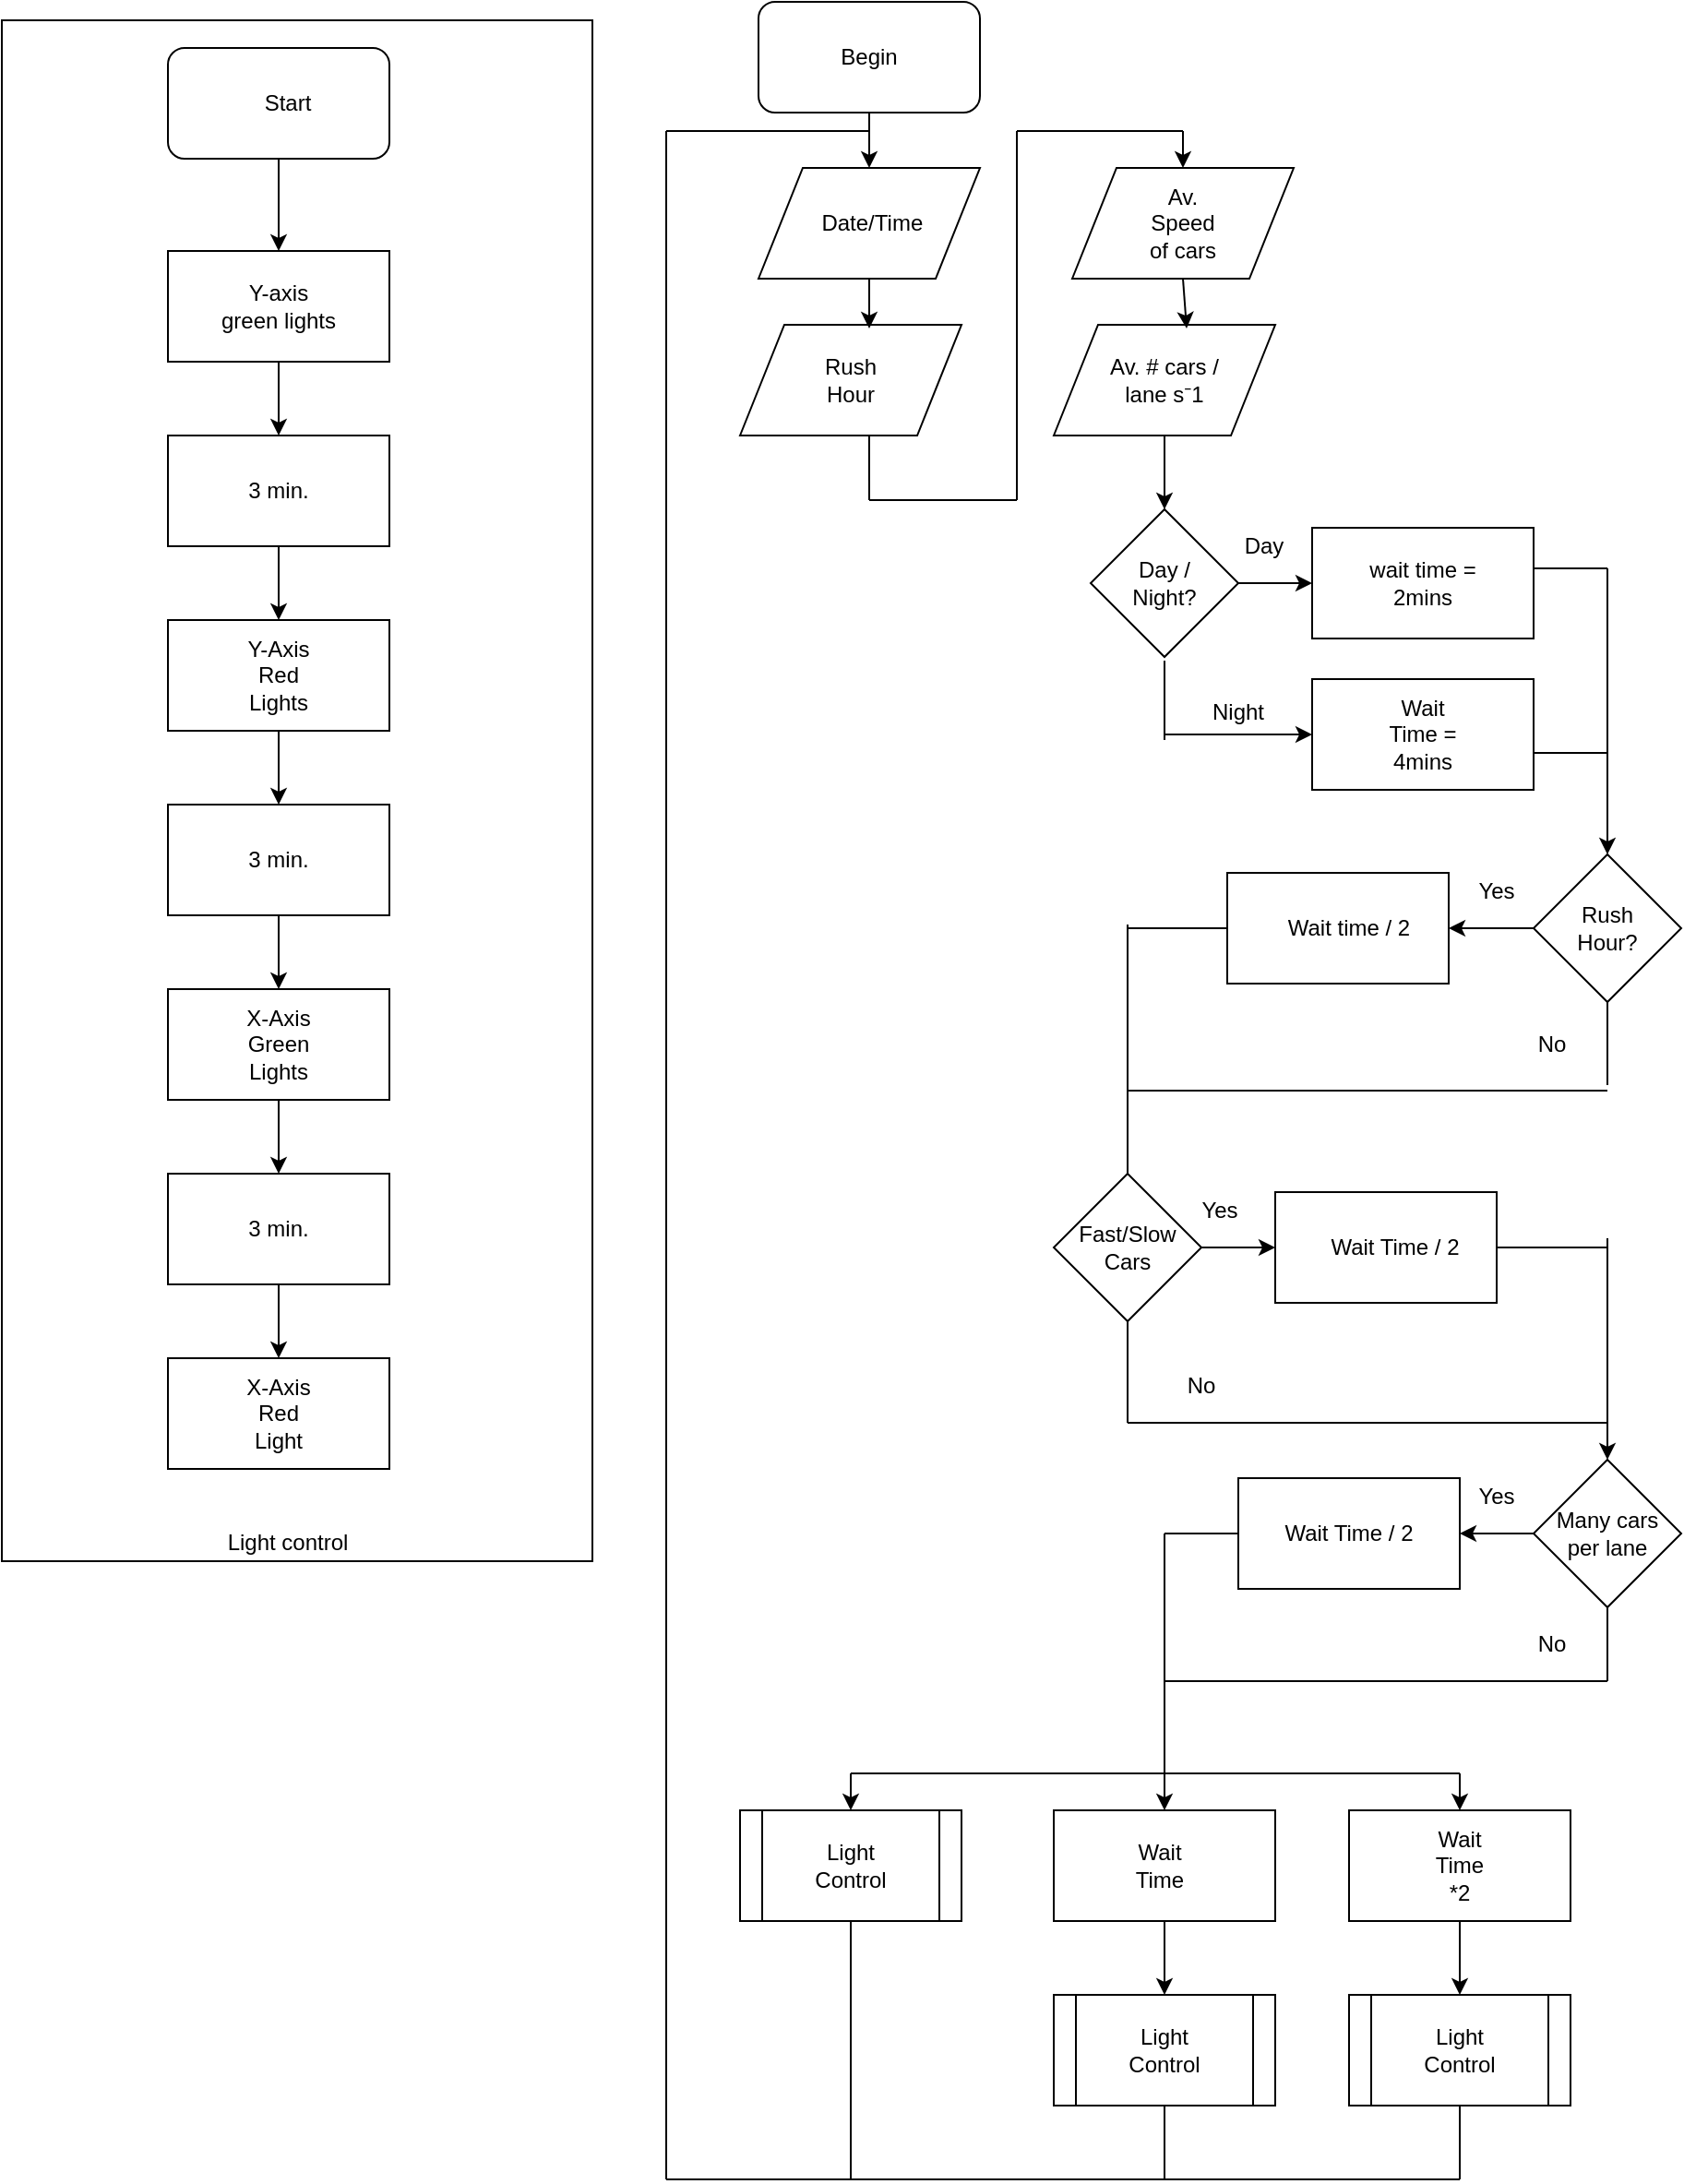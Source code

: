 <mxfile version="13.1.3" type="device"><diagram id="4FZFJfsqTn4T--aTvU7U" name="Page-1"><mxGraphModel dx="2012" dy="622" grid="1" gridSize="10" guides="1" tooltips="1" connect="1" arrows="1" fold="1" page="1" pageScale="1" pageWidth="827" pageHeight="1169" math="0" shadow="0"><root><mxCell id="0"/><mxCell id="1" parent="0"/><mxCell id="KRGyLvZvMjwdEAz01TJM-40" value="" style="rounded=0;whiteSpace=wrap;html=1;" vertex="1" parent="1"><mxGeometry x="-110" y="20" width="320" height="835" as="geometry"/></mxCell><mxCell id="KRGyLvZvMjwdEAz01TJM-1" value="" style="rounded=1;whiteSpace=wrap;html=1;" vertex="1" parent="1"><mxGeometry x="300" y="10" width="120" height="60" as="geometry"/></mxCell><mxCell id="KRGyLvZvMjwdEAz01TJM-2" value="Begin" style="text;html=1;strokeColor=none;fillColor=none;align=center;verticalAlign=middle;whiteSpace=wrap;rounded=0;" vertex="1" parent="1"><mxGeometry x="340" y="30" width="40" height="20" as="geometry"/></mxCell><mxCell id="KRGyLvZvMjwdEAz01TJM-3" value="" style="shape=parallelogram;perimeter=parallelogramPerimeter;whiteSpace=wrap;html=1;" vertex="1" parent="1"><mxGeometry x="300" y="100" width="120" height="60" as="geometry"/></mxCell><mxCell id="KRGyLvZvMjwdEAz01TJM-6" value="" style="rounded=0;whiteSpace=wrap;html=1;" vertex="1" parent="1"><mxGeometry x="460" y="990" width="120" height="60" as="geometry"/></mxCell><mxCell id="KRGyLvZvMjwdEAz01TJM-7" value="Wait Time" style="text;html=1;strokeColor=none;fillColor=none;align=center;verticalAlign=middle;whiteSpace=wrap;rounded=0;" vertex="1" parent="1"><mxGeometry x="500" y="1010" width="35" height="20" as="geometry"/></mxCell><mxCell id="KRGyLvZvMjwdEAz01TJM-8" value="" style="rounded=0;whiteSpace=wrap;html=1;" vertex="1" parent="1"><mxGeometry x="620" y="990" width="120" height="60" as="geometry"/></mxCell><mxCell id="KRGyLvZvMjwdEAz01TJM-9" value="Wait Time *2" style="text;html=1;strokeColor=none;fillColor=none;align=center;verticalAlign=middle;whiteSpace=wrap;rounded=0;" vertex="1" parent="1"><mxGeometry x="660" y="1010" width="40" height="20" as="geometry"/></mxCell><mxCell id="KRGyLvZvMjwdEAz01TJM-10" value="" style="endArrow=none;html=1;" edge="1" parent="1"><mxGeometry width="50" height="50" relative="1" as="geometry"><mxPoint x="350" y="970" as="sourcePoint"/><mxPoint x="680" y="970" as="targetPoint"/></mxGeometry></mxCell><mxCell id="KRGyLvZvMjwdEAz01TJM-11" value="" style="endArrow=classic;html=1;entryX=0.5;entryY=0;entryDx=0;entryDy=0;" edge="1" parent="1"><mxGeometry width="50" height="50" relative="1" as="geometry"><mxPoint x="350" y="970" as="sourcePoint"/><mxPoint x="350" y="990" as="targetPoint"/></mxGeometry></mxCell><mxCell id="KRGyLvZvMjwdEAz01TJM-12" value="" style="endArrow=classic;html=1;entryX=0.5;entryY=0;entryDx=0;entryDy=0;" edge="1" parent="1" target="KRGyLvZvMjwdEAz01TJM-6"><mxGeometry width="50" height="50" relative="1" as="geometry"><mxPoint x="520" y="970" as="sourcePoint"/><mxPoint x="570" y="920" as="targetPoint"/></mxGeometry></mxCell><mxCell id="KRGyLvZvMjwdEAz01TJM-13" value="" style="endArrow=classic;html=1;entryX=0.5;entryY=0;entryDx=0;entryDy=0;" edge="1" parent="1" target="KRGyLvZvMjwdEAz01TJM-8"><mxGeometry width="50" height="50" relative="1" as="geometry"><mxPoint x="680" y="970" as="sourcePoint"/><mxPoint x="730" y="920" as="targetPoint"/></mxGeometry></mxCell><mxCell id="KRGyLvZvMjwdEAz01TJM-14" value="" style="rounded=1;whiteSpace=wrap;html=1;" vertex="1" parent="1"><mxGeometry x="-20" y="35" width="120" height="60" as="geometry"/></mxCell><mxCell id="KRGyLvZvMjwdEAz01TJM-15" value="Start" style="text;html=1;strokeColor=none;fillColor=none;align=center;verticalAlign=middle;whiteSpace=wrap;rounded=0;" vertex="1" parent="1"><mxGeometry x="10" y="50" width="70" height="30" as="geometry"/></mxCell><mxCell id="KRGyLvZvMjwdEAz01TJM-16" value="" style="endArrow=classic;html=1;" edge="1" parent="1"><mxGeometry width="50" height="50" relative="1" as="geometry"><mxPoint x="40" y="95" as="sourcePoint"/><mxPoint x="40" y="145" as="targetPoint"/></mxGeometry></mxCell><mxCell id="KRGyLvZvMjwdEAz01TJM-17" value="" style="rounded=0;whiteSpace=wrap;html=1;" vertex="1" parent="1"><mxGeometry x="-20" y="145" width="120" height="60" as="geometry"/></mxCell><mxCell id="KRGyLvZvMjwdEAz01TJM-18" value="Y-axis&lt;br&gt;green lights" style="text;html=1;strokeColor=none;fillColor=none;align=center;verticalAlign=middle;whiteSpace=wrap;rounded=0;" vertex="1" parent="1"><mxGeometry y="150" width="80" height="50" as="geometry"/></mxCell><mxCell id="KRGyLvZvMjwdEAz01TJM-19" value="" style="endArrow=classic;html=1;" edge="1" parent="1"><mxGeometry width="50" height="50" relative="1" as="geometry"><mxPoint x="40" y="205" as="sourcePoint"/><mxPoint x="40" y="245" as="targetPoint"/></mxGeometry></mxCell><mxCell id="KRGyLvZvMjwdEAz01TJM-20" value="" style="rounded=0;whiteSpace=wrap;html=1;" vertex="1" parent="1"><mxGeometry x="-20" y="245" width="120" height="60" as="geometry"/></mxCell><mxCell id="KRGyLvZvMjwdEAz01TJM-21" value="3 min." style="text;html=1;strokeColor=none;fillColor=none;align=center;verticalAlign=middle;whiteSpace=wrap;rounded=0;" vertex="1" parent="1"><mxGeometry x="20" y="265" width="40" height="20" as="geometry"/></mxCell><mxCell id="KRGyLvZvMjwdEAz01TJM-22" value="" style="endArrow=classic;html=1;" edge="1" parent="1"><mxGeometry width="50" height="50" relative="1" as="geometry"><mxPoint x="40" y="305" as="sourcePoint"/><mxPoint x="40" y="345" as="targetPoint"/></mxGeometry></mxCell><mxCell id="KRGyLvZvMjwdEAz01TJM-23" value="" style="rounded=0;whiteSpace=wrap;html=1;" vertex="1" parent="1"><mxGeometry x="-20" y="345" width="120" height="60" as="geometry"/></mxCell><mxCell id="KRGyLvZvMjwdEAz01TJM-24" value="Y-Axis&lt;br&gt;Red Lights" style="text;html=1;strokeColor=none;fillColor=none;align=center;verticalAlign=middle;whiteSpace=wrap;rounded=0;" vertex="1" parent="1"><mxGeometry x="20" y="365" width="40" height="20" as="geometry"/></mxCell><mxCell id="KRGyLvZvMjwdEAz01TJM-25" value="" style="endArrow=classic;html=1;" edge="1" parent="1"><mxGeometry width="50" height="50" relative="1" as="geometry"><mxPoint x="40" y="405.0" as="sourcePoint"/><mxPoint x="40" y="445.0" as="targetPoint"/></mxGeometry></mxCell><mxCell id="KRGyLvZvMjwdEAz01TJM-26" value="" style="rounded=0;whiteSpace=wrap;html=1;" vertex="1" parent="1"><mxGeometry x="-20" y="445" width="120" height="60" as="geometry"/></mxCell><mxCell id="KRGyLvZvMjwdEAz01TJM-27" value="3 min." style="text;html=1;strokeColor=none;fillColor=none;align=center;verticalAlign=middle;whiteSpace=wrap;rounded=0;" vertex="1" parent="1"><mxGeometry x="20" y="465" width="40" height="20" as="geometry"/></mxCell><mxCell id="KRGyLvZvMjwdEAz01TJM-28" value="" style="endArrow=classic;html=1;" edge="1" parent="1"><mxGeometry width="50" height="50" relative="1" as="geometry"><mxPoint x="40" y="505.0" as="sourcePoint"/><mxPoint x="40" y="545.0" as="targetPoint"/></mxGeometry></mxCell><mxCell id="KRGyLvZvMjwdEAz01TJM-29" value="" style="rounded=0;whiteSpace=wrap;html=1;" vertex="1" parent="1"><mxGeometry x="-20" y="545" width="120" height="60" as="geometry"/></mxCell><mxCell id="KRGyLvZvMjwdEAz01TJM-30" value="X-Axis&lt;br&gt;Green Lights" style="text;html=1;strokeColor=none;fillColor=none;align=center;verticalAlign=middle;whiteSpace=wrap;rounded=0;" vertex="1" parent="1"><mxGeometry x="20" y="565" width="40" height="20" as="geometry"/></mxCell><mxCell id="KRGyLvZvMjwdEAz01TJM-31" value="" style="endArrow=classic;html=1;" edge="1" parent="1"><mxGeometry width="50" height="50" relative="1" as="geometry"><mxPoint x="40" y="605.0" as="sourcePoint"/><mxPoint x="40" y="645.0" as="targetPoint"/></mxGeometry></mxCell><mxCell id="KRGyLvZvMjwdEAz01TJM-32" value="" style="rounded=0;whiteSpace=wrap;html=1;" vertex="1" parent="1"><mxGeometry x="-20" y="645" width="120" height="60" as="geometry"/></mxCell><mxCell id="KRGyLvZvMjwdEAz01TJM-33" value="3 min." style="text;html=1;strokeColor=none;fillColor=none;align=center;verticalAlign=middle;whiteSpace=wrap;rounded=0;" vertex="1" parent="1"><mxGeometry x="20" y="665" width="40" height="20" as="geometry"/></mxCell><mxCell id="KRGyLvZvMjwdEAz01TJM-34" value="" style="endArrow=classic;html=1;" edge="1" parent="1"><mxGeometry width="50" height="50" relative="1" as="geometry"><mxPoint x="40" y="705.0" as="sourcePoint"/><mxPoint x="40" y="745.0" as="targetPoint"/></mxGeometry></mxCell><mxCell id="KRGyLvZvMjwdEAz01TJM-35" value="" style="rounded=0;whiteSpace=wrap;html=1;" vertex="1" parent="1"><mxGeometry x="-20" y="745" width="120" height="60" as="geometry"/></mxCell><mxCell id="KRGyLvZvMjwdEAz01TJM-36" value="X-Axis&lt;br&gt;Red Light" style="text;html=1;strokeColor=none;fillColor=none;align=center;verticalAlign=middle;whiteSpace=wrap;rounded=0;" vertex="1" parent="1"><mxGeometry x="20" y="765" width="40" height="20" as="geometry"/></mxCell><mxCell id="KRGyLvZvMjwdEAz01TJM-41" value="Light control" style="text;html=1;strokeColor=none;fillColor=none;align=center;verticalAlign=middle;whiteSpace=wrap;rounded=0;" vertex="1" parent="1"><mxGeometry x="-40" y="835" width="170" height="20" as="geometry"/></mxCell><mxCell id="KRGyLvZvMjwdEAz01TJM-43" value="" style="shape=process;whiteSpace=wrap;html=1;backgroundOutline=1;" vertex="1" parent="1"><mxGeometry x="290" y="990" width="120" height="60" as="geometry"/></mxCell><mxCell id="KRGyLvZvMjwdEAz01TJM-44" value="Light Control" style="text;html=1;strokeColor=none;fillColor=none;align=center;verticalAlign=middle;whiteSpace=wrap;rounded=0;" vertex="1" parent="1"><mxGeometry x="330" y="1010" width="40" height="20" as="geometry"/></mxCell><mxCell id="KRGyLvZvMjwdEAz01TJM-46" value="" style="shape=process;whiteSpace=wrap;html=1;backgroundOutline=1;" vertex="1" parent="1"><mxGeometry x="460" y="1090" width="120" height="60" as="geometry"/></mxCell><mxCell id="KRGyLvZvMjwdEAz01TJM-47" value="Light Control" style="text;html=1;strokeColor=none;fillColor=none;align=center;verticalAlign=middle;whiteSpace=wrap;rounded=0;" vertex="1" parent="1"><mxGeometry x="500" y="1110" width="40" height="20" as="geometry"/></mxCell><mxCell id="KRGyLvZvMjwdEAz01TJM-48" value="" style="shape=process;whiteSpace=wrap;html=1;backgroundOutline=1;" vertex="1" parent="1"><mxGeometry x="620" y="1090" width="120" height="60" as="geometry"/></mxCell><mxCell id="KRGyLvZvMjwdEAz01TJM-49" value="Light Control" style="text;html=1;strokeColor=none;fillColor=none;align=center;verticalAlign=middle;whiteSpace=wrap;rounded=0;" vertex="1" parent="1"><mxGeometry x="660" y="1110" width="40" height="20" as="geometry"/></mxCell><mxCell id="KRGyLvZvMjwdEAz01TJM-50" value="" style="endArrow=classic;html=1;entryX=0.5;entryY=0;entryDx=0;entryDy=0;" edge="1" parent="1" target="KRGyLvZvMjwdEAz01TJM-46"><mxGeometry width="50" height="50" relative="1" as="geometry"><mxPoint x="520" y="1050" as="sourcePoint"/><mxPoint x="570" y="1000" as="targetPoint"/></mxGeometry></mxCell><mxCell id="KRGyLvZvMjwdEAz01TJM-51" value="" style="endArrow=classic;html=1;entryX=0.5;entryY=0;entryDx=0;entryDy=0;" edge="1" parent="1" target="KRGyLvZvMjwdEAz01TJM-48"><mxGeometry width="50" height="50" relative="1" as="geometry"><mxPoint x="680" y="1050" as="sourcePoint"/><mxPoint x="730" y="1000" as="targetPoint"/></mxGeometry></mxCell><mxCell id="KRGyLvZvMjwdEAz01TJM-52" value="&amp;nbsp;Date/Time" style="text;html=1;strokeColor=none;fillColor=none;align=center;verticalAlign=middle;whiteSpace=wrap;rounded=0;" vertex="1" parent="1"><mxGeometry x="340" y="120" width="40" height="20" as="geometry"/></mxCell><mxCell id="KRGyLvZvMjwdEAz01TJM-53" value="" style="shape=parallelogram;perimeter=parallelogramPerimeter;whiteSpace=wrap;html=1;" vertex="1" parent="1"><mxGeometry x="290" y="185" width="120" height="60" as="geometry"/></mxCell><mxCell id="KRGyLvZvMjwdEAz01TJM-54" value="Rush Hour" style="text;html=1;strokeColor=none;fillColor=none;align=center;verticalAlign=middle;whiteSpace=wrap;rounded=0;" vertex="1" parent="1"><mxGeometry x="330" y="205" width="40" height="20" as="geometry"/></mxCell><mxCell id="KRGyLvZvMjwdEAz01TJM-56" value="" style="shape=parallelogram;perimeter=parallelogramPerimeter;whiteSpace=wrap;html=1;" vertex="1" parent="1"><mxGeometry x="470" y="100" width="120" height="60" as="geometry"/></mxCell><mxCell id="KRGyLvZvMjwdEAz01TJM-57" value="Av. Speed of cars" style="text;html=1;strokeColor=none;fillColor=none;align=center;verticalAlign=middle;whiteSpace=wrap;rounded=0;" vertex="1" parent="1"><mxGeometry x="510" y="120" width="40" height="20" as="geometry"/></mxCell><mxCell id="KRGyLvZvMjwdEAz01TJM-58" value="" style="shape=parallelogram;perimeter=parallelogramPerimeter;whiteSpace=wrap;html=1;" vertex="1" parent="1"><mxGeometry x="460" y="185" width="120" height="60" as="geometry"/></mxCell><mxCell id="KRGyLvZvMjwdEAz01TJM-59" value="Av. # cars / lane s⁻1" style="text;html=1;strokeColor=none;fillColor=none;align=center;verticalAlign=middle;whiteSpace=wrap;rounded=0;" vertex="1" parent="1"><mxGeometry x="480" y="205" width="80" height="20" as="geometry"/></mxCell><mxCell id="KRGyLvZvMjwdEAz01TJM-60" value="" style="endArrow=classic;html=1;entryX=0.5;entryY=0;entryDx=0;entryDy=0;" edge="1" parent="1" target="KRGyLvZvMjwdEAz01TJM-3"><mxGeometry width="50" height="50" relative="1" as="geometry"><mxPoint x="360" y="70" as="sourcePoint"/><mxPoint x="410" y="20" as="targetPoint"/></mxGeometry></mxCell><mxCell id="KRGyLvZvMjwdEAz01TJM-61" value="" style="endArrow=classic;html=1;" edge="1" parent="1"><mxGeometry width="50" height="50" relative="1" as="geometry"><mxPoint x="360" y="160" as="sourcePoint"/><mxPoint x="360" y="187" as="targetPoint"/></mxGeometry></mxCell><mxCell id="KRGyLvZvMjwdEAz01TJM-62" value="" style="endArrow=none;html=1;entryX=0.583;entryY=1.009;entryDx=0;entryDy=0;entryPerimeter=0;" edge="1" parent="1" target="KRGyLvZvMjwdEAz01TJM-53"><mxGeometry width="50" height="50" relative="1" as="geometry"><mxPoint x="360" y="280" as="sourcePoint"/><mxPoint x="360" y="260" as="targetPoint"/></mxGeometry></mxCell><mxCell id="KRGyLvZvMjwdEAz01TJM-63" value="" style="endArrow=none;html=1;" edge="1" parent="1"><mxGeometry width="50" height="50" relative="1" as="geometry"><mxPoint x="360" y="280" as="sourcePoint"/><mxPoint x="440" y="280" as="targetPoint"/></mxGeometry></mxCell><mxCell id="KRGyLvZvMjwdEAz01TJM-64" value="" style="endArrow=none;html=1;" edge="1" parent="1"><mxGeometry width="50" height="50" relative="1" as="geometry"><mxPoint x="440" y="280" as="sourcePoint"/><mxPoint x="440" y="80" as="targetPoint"/></mxGeometry></mxCell><mxCell id="KRGyLvZvMjwdEAz01TJM-65" value="" style="endArrow=none;html=1;" edge="1" parent="1"><mxGeometry width="50" height="50" relative="1" as="geometry"><mxPoint x="440" y="80" as="sourcePoint"/><mxPoint x="530" y="80" as="targetPoint"/></mxGeometry></mxCell><mxCell id="KRGyLvZvMjwdEAz01TJM-66" value="" style="endArrow=classic;html=1;" edge="1" parent="1"><mxGeometry width="50" height="50" relative="1" as="geometry"><mxPoint x="530" y="80" as="sourcePoint"/><mxPoint x="530" y="100" as="targetPoint"/></mxGeometry></mxCell><mxCell id="KRGyLvZvMjwdEAz01TJM-67" value="" style="endArrow=classic;html=1;" edge="1" parent="1"><mxGeometry width="50" height="50" relative="1" as="geometry"><mxPoint x="530" y="160" as="sourcePoint"/><mxPoint x="532" y="187" as="targetPoint"/></mxGeometry></mxCell><mxCell id="KRGyLvZvMjwdEAz01TJM-71" value="" style="endArrow=classic;html=1;entryX=0.5;entryY=0;entryDx=0;entryDy=0;exitX=0.5;exitY=1;exitDx=0;exitDy=0;" edge="1" parent="1" source="KRGyLvZvMjwdEAz01TJM-58" target="KRGyLvZvMjwdEAz01TJM-72"><mxGeometry width="50" height="50" relative="1" as="geometry"><mxPoint x="490" y="340" as="sourcePoint"/><mxPoint x="520" y="310" as="targetPoint"/></mxGeometry></mxCell><mxCell id="KRGyLvZvMjwdEAz01TJM-72" value="" style="rhombus;whiteSpace=wrap;html=1;" vertex="1" parent="1"><mxGeometry x="480" y="285" width="80" height="80" as="geometry"/></mxCell><mxCell id="KRGyLvZvMjwdEAz01TJM-73" value="Day / Night?" style="text;html=1;strokeColor=none;fillColor=none;align=center;verticalAlign=middle;whiteSpace=wrap;rounded=0;" vertex="1" parent="1"><mxGeometry x="500" y="314.5" width="40" height="20" as="geometry"/></mxCell><mxCell id="KRGyLvZvMjwdEAz01TJM-74" value="" style="rounded=0;whiteSpace=wrap;html=1;" vertex="1" parent="1"><mxGeometry x="600" y="295" width="120" height="60" as="geometry"/></mxCell><mxCell id="KRGyLvZvMjwdEAz01TJM-76" value="wait time = 2mins" style="text;html=1;strokeColor=none;fillColor=none;align=center;verticalAlign=middle;whiteSpace=wrap;rounded=0;" vertex="1" parent="1"><mxGeometry x="615" y="315" width="90" height="20" as="geometry"/></mxCell><mxCell id="KRGyLvZvMjwdEAz01TJM-77" value="" style="endArrow=classic;html=1;entryX=0;entryY=0.5;entryDx=0;entryDy=0;exitX=1;exitY=0.5;exitDx=0;exitDy=0;" edge="1" parent="1" source="KRGyLvZvMjwdEAz01TJM-72" target="KRGyLvZvMjwdEAz01TJM-74"><mxGeometry width="50" height="50" relative="1" as="geometry"><mxPoint x="560" y="327" as="sourcePoint"/><mxPoint x="610" y="277" as="targetPoint"/></mxGeometry></mxCell><mxCell id="KRGyLvZvMjwdEAz01TJM-78" value="" style="rounded=0;whiteSpace=wrap;html=1;" vertex="1" parent="1"><mxGeometry x="600" y="377" width="120" height="60" as="geometry"/></mxCell><mxCell id="KRGyLvZvMjwdEAz01TJM-79" value="" style="endArrow=none;html=1;" edge="1" parent="1"><mxGeometry width="50" height="50" relative="1" as="geometry"><mxPoint x="520" y="410" as="sourcePoint"/><mxPoint x="520" y="367" as="targetPoint"/></mxGeometry></mxCell><mxCell id="KRGyLvZvMjwdEAz01TJM-80" value="" style="endArrow=classic;html=1;entryX=0;entryY=0.5;entryDx=0;entryDy=0;" edge="1" parent="1" target="KRGyLvZvMjwdEAz01TJM-78"><mxGeometry width="50" height="50" relative="1" as="geometry"><mxPoint x="520" y="407" as="sourcePoint"/><mxPoint x="560" y="430" as="targetPoint"/></mxGeometry></mxCell><mxCell id="KRGyLvZvMjwdEAz01TJM-81" value="Day" style="text;html=1;strokeColor=none;fillColor=none;align=center;verticalAlign=middle;whiteSpace=wrap;rounded=0;" vertex="1" parent="1"><mxGeometry x="554" y="295" width="40" height="20" as="geometry"/></mxCell><mxCell id="KRGyLvZvMjwdEAz01TJM-82" value="Night" style="text;html=1;strokeColor=none;fillColor=none;align=center;verticalAlign=middle;whiteSpace=wrap;rounded=0;" vertex="1" parent="1"><mxGeometry x="540" y="385" width="40" height="20" as="geometry"/></mxCell><mxCell id="KRGyLvZvMjwdEAz01TJM-83" value="Wait Time = 4mins" style="text;html=1;strokeColor=none;fillColor=none;align=center;verticalAlign=middle;whiteSpace=wrap;rounded=0;" vertex="1" parent="1"><mxGeometry x="640" y="397" width="40" height="20" as="geometry"/></mxCell><mxCell id="KRGyLvZvMjwdEAz01TJM-84" value="" style="endArrow=none;html=1;" edge="1" parent="1"><mxGeometry width="50" height="50" relative="1" as="geometry"><mxPoint x="760" y="417" as="sourcePoint"/><mxPoint x="760" y="317" as="targetPoint"/></mxGeometry></mxCell><mxCell id="KRGyLvZvMjwdEAz01TJM-85" value="" style="endArrow=none;html=1;" edge="1" parent="1"><mxGeometry width="50" height="50" relative="1" as="geometry"><mxPoint x="720" y="317" as="sourcePoint"/><mxPoint x="760" y="317" as="targetPoint"/></mxGeometry></mxCell><mxCell id="KRGyLvZvMjwdEAz01TJM-86" value="" style="endArrow=none;html=1;" edge="1" parent="1"><mxGeometry width="50" height="50" relative="1" as="geometry"><mxPoint x="760" y="417" as="sourcePoint"/><mxPoint x="720" y="417" as="targetPoint"/></mxGeometry></mxCell><mxCell id="KRGyLvZvMjwdEAz01TJM-87" value="" style="rhombus;whiteSpace=wrap;html=1;" vertex="1" parent="1"><mxGeometry x="720" y="472" width="80" height="80" as="geometry"/></mxCell><mxCell id="KRGyLvZvMjwdEAz01TJM-88" value="Rush Hour?" style="text;html=1;strokeColor=none;fillColor=none;align=center;verticalAlign=middle;whiteSpace=wrap;rounded=0;" vertex="1" parent="1"><mxGeometry x="740" y="502" width="40" height="20" as="geometry"/></mxCell><mxCell id="KRGyLvZvMjwdEAz01TJM-89" value="" style="endArrow=classic;html=1;entryX=0.5;entryY=0;entryDx=0;entryDy=0;" edge="1" parent="1" target="KRGyLvZvMjwdEAz01TJM-87"><mxGeometry width="50" height="50" relative="1" as="geometry"><mxPoint x="760" y="417" as="sourcePoint"/><mxPoint x="810" y="367" as="targetPoint"/></mxGeometry></mxCell><mxCell id="KRGyLvZvMjwdEAz01TJM-91" value="" style="rounded=0;whiteSpace=wrap;html=1;" vertex="1" parent="1"><mxGeometry x="554" y="482" width="120" height="60" as="geometry"/></mxCell><mxCell id="KRGyLvZvMjwdEAz01TJM-93" value="" style="endArrow=none;html=1;entryX=0.5;entryY=1;entryDx=0;entryDy=0;" edge="1" parent="1" target="KRGyLvZvMjwdEAz01TJM-87"><mxGeometry width="50" height="50" relative="1" as="geometry"><mxPoint x="760" y="597" as="sourcePoint"/><mxPoint x="760" y="557" as="targetPoint"/></mxGeometry></mxCell><mxCell id="KRGyLvZvMjwdEAz01TJM-95" value="" style="endArrow=classic;html=1;entryX=1;entryY=0.5;entryDx=0;entryDy=0;exitX=0;exitY=0.5;exitDx=0;exitDy=0;" edge="1" parent="1" source="KRGyLvZvMjwdEAz01TJM-87" target="KRGyLvZvMjwdEAz01TJM-91"><mxGeometry width="50" height="50" relative="1" as="geometry"><mxPoint x="720" y="507" as="sourcePoint"/><mxPoint x="710" y="507" as="targetPoint"/></mxGeometry></mxCell><mxCell id="KRGyLvZvMjwdEAz01TJM-96" value="Yes" style="text;html=1;strokeColor=none;fillColor=none;align=center;verticalAlign=middle;whiteSpace=wrap;rounded=0;" vertex="1" parent="1"><mxGeometry x="680" y="482" width="40" height="20" as="geometry"/></mxCell><mxCell id="KRGyLvZvMjwdEAz01TJM-97" value="No" style="text;html=1;strokeColor=none;fillColor=none;align=center;verticalAlign=middle;whiteSpace=wrap;rounded=0;" vertex="1" parent="1"><mxGeometry x="710" y="565" width="40" height="20" as="geometry"/></mxCell><mxCell id="KRGyLvZvMjwdEAz01TJM-98" value="Wait time / 2" style="text;html=1;strokeColor=none;fillColor=none;align=center;verticalAlign=middle;whiteSpace=wrap;rounded=0;" vertex="1" parent="1"><mxGeometry x="570" y="502" width="100" height="20" as="geometry"/></mxCell><mxCell id="KRGyLvZvMjwdEAz01TJM-100" value="" style="endArrow=none;html=1;exitX=0.5;exitY=0;exitDx=0;exitDy=0;" edge="1" parent="1" source="KRGyLvZvMjwdEAz01TJM-113"><mxGeometry width="50" height="50" relative="1" as="geometry"><mxPoint x="500" y="640" as="sourcePoint"/><mxPoint x="500" y="510" as="targetPoint"/></mxGeometry></mxCell><mxCell id="KRGyLvZvMjwdEAz01TJM-101" value="" style="endArrow=none;html=1;entryX=0;entryY=0.5;entryDx=0;entryDy=0;" edge="1" parent="1" target="KRGyLvZvMjwdEAz01TJM-91"><mxGeometry width="50" height="50" relative="1" as="geometry"><mxPoint x="500" y="512" as="sourcePoint"/><mxPoint x="470" y="490" as="targetPoint"/></mxGeometry></mxCell><mxCell id="KRGyLvZvMjwdEAz01TJM-102" value="" style="endArrow=none;html=1;" edge="1" parent="1"><mxGeometry width="50" height="50" relative="1" as="geometry"><mxPoint x="500" y="600" as="sourcePoint"/><mxPoint x="760" y="600" as="targetPoint"/></mxGeometry></mxCell><mxCell id="KRGyLvZvMjwdEAz01TJM-106" value="" style="endArrow=none;html=1;entryX=0.5;entryY=1;entryDx=0;entryDy=0;" edge="1" parent="1" target="KRGyLvZvMjwdEAz01TJM-43"><mxGeometry width="50" height="50" relative="1" as="geometry"><mxPoint x="350" y="1190" as="sourcePoint"/><mxPoint x="350" y="1080" as="targetPoint"/></mxGeometry></mxCell><mxCell id="KRGyLvZvMjwdEAz01TJM-107" value="" style="endArrow=none;html=1;entryX=0.5;entryY=1;entryDx=0;entryDy=0;" edge="1" parent="1" target="KRGyLvZvMjwdEAz01TJM-46"><mxGeometry width="50" height="50" relative="1" as="geometry"><mxPoint x="520" y="1190" as="sourcePoint"/><mxPoint x="500" y="1170" as="targetPoint"/></mxGeometry></mxCell><mxCell id="KRGyLvZvMjwdEAz01TJM-108" value="" style="endArrow=none;html=1;entryX=0.5;entryY=1;entryDx=0;entryDy=0;" edge="1" parent="1" target="KRGyLvZvMjwdEAz01TJM-48"><mxGeometry width="50" height="50" relative="1" as="geometry"><mxPoint x="680" y="1190" as="sourcePoint"/><mxPoint x="660" y="1170" as="targetPoint"/></mxGeometry></mxCell><mxCell id="KRGyLvZvMjwdEAz01TJM-111" value="" style="endArrow=none;html=1;" edge="1" parent="1"><mxGeometry width="50" height="50" relative="1" as="geometry"><mxPoint x="250" y="1190" as="sourcePoint"/><mxPoint x="250" y="80" as="targetPoint"/></mxGeometry></mxCell><mxCell id="KRGyLvZvMjwdEAz01TJM-112" value="" style="endArrow=none;html=1;" edge="1" parent="1"><mxGeometry width="50" height="50" relative="1" as="geometry"><mxPoint x="250" y="80" as="sourcePoint"/><mxPoint x="360" y="80" as="targetPoint"/></mxGeometry></mxCell><mxCell id="KRGyLvZvMjwdEAz01TJM-113" value="" style="rhombus;whiteSpace=wrap;html=1;" vertex="1" parent="1"><mxGeometry x="460" y="645" width="80" height="80" as="geometry"/></mxCell><mxCell id="KRGyLvZvMjwdEAz01TJM-114" value="Fast/Slow Cars" style="text;html=1;strokeColor=none;fillColor=none;align=center;verticalAlign=middle;whiteSpace=wrap;rounded=0;" vertex="1" parent="1"><mxGeometry x="480" y="675" width="40" height="20" as="geometry"/></mxCell><mxCell id="KRGyLvZvMjwdEAz01TJM-117" value="" style="rounded=0;whiteSpace=wrap;html=1;" vertex="1" parent="1"><mxGeometry x="580" y="655" width="120" height="60" as="geometry"/></mxCell><mxCell id="KRGyLvZvMjwdEAz01TJM-118" value="" style="endArrow=classic;html=1;exitX=1;exitY=0.5;exitDx=0;exitDy=0;entryX=0;entryY=0.5;entryDx=0;entryDy=0;" edge="1" parent="1" source="KRGyLvZvMjwdEAz01TJM-113" target="KRGyLvZvMjwdEAz01TJM-117"><mxGeometry width="50" height="50" relative="1" as="geometry"><mxPoint x="540" y="670" as="sourcePoint"/><mxPoint x="590" y="620" as="targetPoint"/></mxGeometry></mxCell><mxCell id="KRGyLvZvMjwdEAz01TJM-121" value="Wait Time / 2" style="text;html=1;strokeColor=none;fillColor=none;align=center;verticalAlign=middle;whiteSpace=wrap;rounded=0;" vertex="1" parent="1"><mxGeometry x="600" y="675" width="90" height="20" as="geometry"/></mxCell><mxCell id="KRGyLvZvMjwdEAz01TJM-122" value="Yes" style="text;html=1;strokeColor=none;fillColor=none;align=center;verticalAlign=middle;whiteSpace=wrap;rounded=0;" vertex="1" parent="1"><mxGeometry x="530" y="655" width="40" height="20" as="geometry"/></mxCell><mxCell id="KRGyLvZvMjwdEAz01TJM-125" value="" style="endArrow=none;html=1;fontFamily=Helvetica;fontSize=11;fontColor=#000000;align=center;strokeColor=#000000;" edge="1" parent="1" target="KRGyLvZvMjwdEAz01TJM-113"><mxGeometry width="50" height="50" relative="1" as="geometry"><mxPoint x="500" y="780" as="sourcePoint"/><mxPoint x="490" y="730" as="targetPoint"/></mxGeometry></mxCell><mxCell id="KRGyLvZvMjwdEAz01TJM-126" value="No" style="text;html=1;strokeColor=none;fillColor=none;align=center;verticalAlign=middle;whiteSpace=wrap;rounded=0;" vertex="1" parent="1"><mxGeometry x="520" y="750" width="40" height="20" as="geometry"/></mxCell><mxCell id="KRGyLvZvMjwdEAz01TJM-128" value="" style="endArrow=none;html=1;exitX=1;exitY=0.5;exitDx=0;exitDy=0;" edge="1" parent="1" source="KRGyLvZvMjwdEAz01TJM-117"><mxGeometry width="50" height="50" relative="1" as="geometry"><mxPoint x="730" y="690" as="sourcePoint"/><mxPoint x="760" y="685" as="targetPoint"/></mxGeometry></mxCell><mxCell id="KRGyLvZvMjwdEAz01TJM-129" value="" style="rhombus;whiteSpace=wrap;html=1;" vertex="1" parent="1"><mxGeometry x="720" y="800" width="80" height="80" as="geometry"/></mxCell><mxCell id="KRGyLvZvMjwdEAz01TJM-130" value="" style="endArrow=classic;html=1;" edge="1" parent="1" target="KRGyLvZvMjwdEAz01TJM-129"><mxGeometry width="50" height="50" relative="1" as="geometry"><mxPoint x="760" y="680" as="sourcePoint"/><mxPoint x="820" y="640" as="targetPoint"/></mxGeometry></mxCell><mxCell id="KRGyLvZvMjwdEAz01TJM-131" value="" style="endArrow=none;html=1;" edge="1" parent="1"><mxGeometry width="50" height="50" relative="1" as="geometry"><mxPoint x="500" y="780" as="sourcePoint"/><mxPoint x="760" y="780" as="targetPoint"/></mxGeometry></mxCell><mxCell id="KRGyLvZvMjwdEAz01TJM-132" value="Many cars per lane" style="text;html=1;strokeColor=none;fillColor=none;align=center;verticalAlign=middle;whiteSpace=wrap;rounded=0;" vertex="1" parent="1"><mxGeometry x="730" y="830" width="60" height="20" as="geometry"/></mxCell><mxCell id="KRGyLvZvMjwdEAz01TJM-133" value="" style="rounded=0;whiteSpace=wrap;html=1;" vertex="1" parent="1"><mxGeometry x="560" y="810" width="120" height="60" as="geometry"/></mxCell><mxCell id="KRGyLvZvMjwdEAz01TJM-134" value="" style="endArrow=classic;html=1;entryX=1;entryY=0.5;entryDx=0;entryDy=0;exitX=0;exitY=0.5;exitDx=0;exitDy=0;" edge="1" parent="1" source="KRGyLvZvMjwdEAz01TJM-129" target="KRGyLvZvMjwdEAz01TJM-133"><mxGeometry width="50" height="50" relative="1" as="geometry"><mxPoint x="700" y="800" as="sourcePoint"/><mxPoint x="770" y="790" as="targetPoint"/></mxGeometry></mxCell><mxCell id="KRGyLvZvMjwdEAz01TJM-135" value="Yes" style="text;html=1;strokeColor=none;fillColor=none;align=center;verticalAlign=middle;whiteSpace=wrap;rounded=0;" vertex="1" parent="1"><mxGeometry x="680" y="810" width="40" height="20" as="geometry"/></mxCell><mxCell id="KRGyLvZvMjwdEAz01TJM-136" value="Wait Time / 2" style="text;html=1;strokeColor=none;fillColor=none;align=center;verticalAlign=middle;whiteSpace=wrap;rounded=0;" vertex="1" parent="1"><mxGeometry x="575" y="830" width="90" height="20" as="geometry"/></mxCell><mxCell id="KRGyLvZvMjwdEAz01TJM-137" value="" style="endArrow=none;html=1;entryX=0;entryY=0.5;entryDx=0;entryDy=0;" edge="1" parent="1" target="KRGyLvZvMjwdEAz01TJM-133"><mxGeometry width="50" height="50" relative="1" as="geometry"><mxPoint x="520" y="840" as="sourcePoint"/><mxPoint x="520" y="840" as="targetPoint"/></mxGeometry></mxCell><mxCell id="KRGyLvZvMjwdEAz01TJM-138" value="" style="endArrow=none;html=1;entryX=0.5;entryY=1;entryDx=0;entryDy=0;" edge="1" parent="1" target="KRGyLvZvMjwdEAz01TJM-129"><mxGeometry width="50" height="50" relative="1" as="geometry"><mxPoint x="760" y="920" as="sourcePoint"/><mxPoint x="750" y="900" as="targetPoint"/></mxGeometry></mxCell><mxCell id="KRGyLvZvMjwdEAz01TJM-139" value="No" style="text;html=1;strokeColor=none;fillColor=none;align=center;verticalAlign=middle;whiteSpace=wrap;rounded=0;" vertex="1" parent="1"><mxGeometry x="710" y="890" width="40" height="20" as="geometry"/></mxCell><mxCell id="KRGyLvZvMjwdEAz01TJM-140" value="" style="endArrow=none;html=1;" edge="1" parent="1"><mxGeometry width="50" height="50" relative="1" as="geometry"><mxPoint x="520" y="920" as="sourcePoint"/><mxPoint x="760" y="920" as="targetPoint"/></mxGeometry></mxCell><mxCell id="KRGyLvZvMjwdEAz01TJM-141" value="" style="endArrow=none;html=1;" edge="1" parent="1"><mxGeometry width="50" height="50" relative="1" as="geometry"><mxPoint x="520" y="970" as="sourcePoint"/><mxPoint x="520" y="840" as="targetPoint"/></mxGeometry></mxCell><mxCell id="KRGyLvZvMjwdEAz01TJM-142" value="" style="endArrow=none;html=1;" edge="1" parent="1"><mxGeometry width="50" height="50" relative="1" as="geometry"><mxPoint x="250" y="1190" as="sourcePoint"/><mxPoint x="680" y="1190" as="targetPoint"/></mxGeometry></mxCell></root></mxGraphModel></diagram></mxfile>